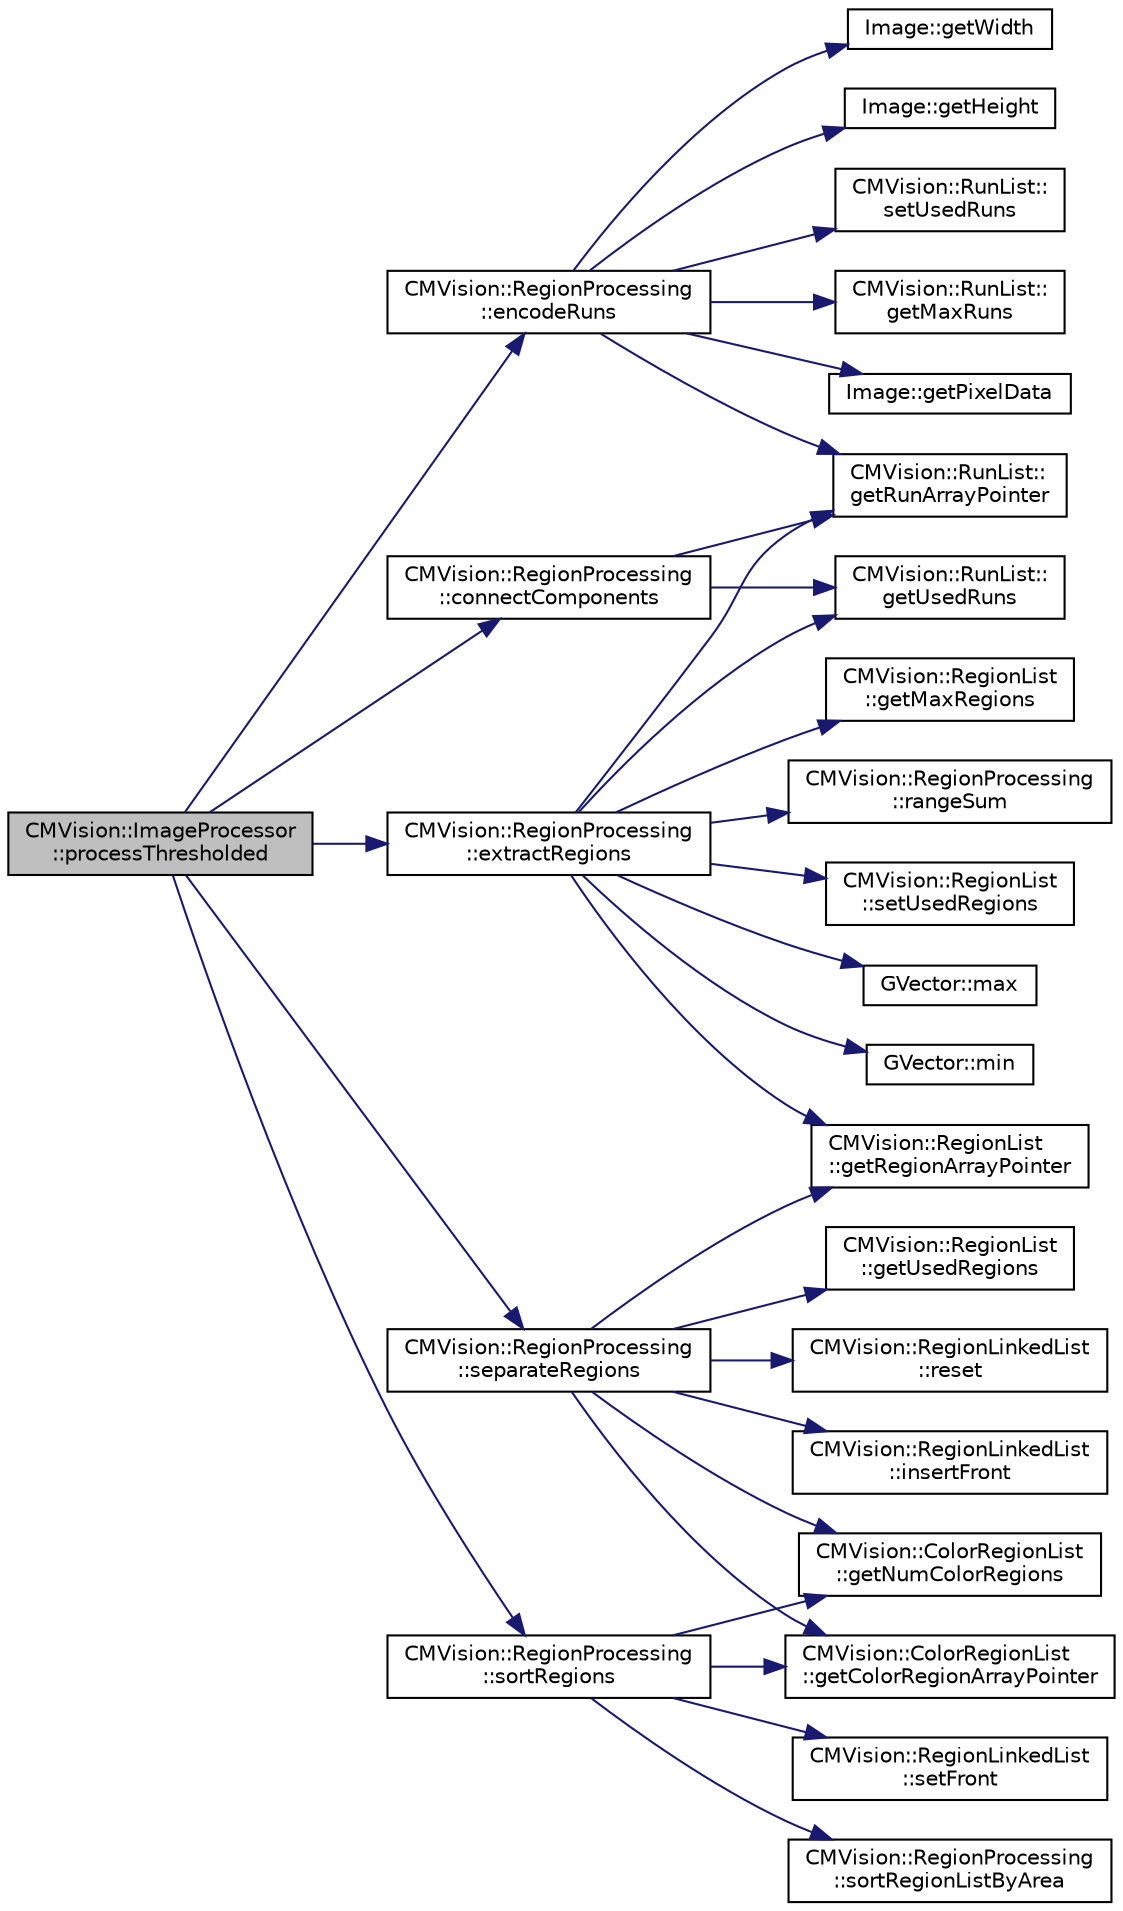 digraph "CMVision::ImageProcessor::processThresholded"
{
 // INTERACTIVE_SVG=YES
  edge [fontname="Helvetica",fontsize="10",labelfontname="Helvetica",labelfontsize="10"];
  node [fontname="Helvetica",fontsize="10",shape=record];
  rankdir="LR";
  Node1 [label="CMVision::ImageProcessor\l::processThresholded",height=0.2,width=0.4,color="black", fillcolor="grey75", style="filled", fontcolor="black"];
  Node1 -> Node2 [color="midnightblue",fontsize="10",style="solid",fontname="Helvetica"];
  Node2 [label="CMVision::RegionProcessing\l::connectComponents",height=0.2,width=0.4,color="black", fillcolor="white", style="filled",URL="$d7/d54/class_c_m_vision_1_1_region_processing.html#af660306f092cf8fa71d266fa5ad1d4c0"];
  Node2 -> Node3 [color="midnightblue",fontsize="10",style="solid",fontname="Helvetica"];
  Node3 [label="CMVision::RunList::\lgetRunArrayPointer",height=0.2,width=0.4,color="black", fillcolor="white", style="filled",URL="$d8/d9d/class_c_m_vision_1_1_run_list.html#a679d27dbef6439e188fc87d1efd0a2eb"];
  Node2 -> Node4 [color="midnightblue",fontsize="10",style="solid",fontname="Helvetica"];
  Node4 [label="CMVision::RunList::\lgetUsedRuns",height=0.2,width=0.4,color="black", fillcolor="white", style="filled",URL="$d8/d9d/class_c_m_vision_1_1_run_list.html#ab305f5b3453475ae1a454848288b09b9"];
  Node1 -> Node5 [color="midnightblue",fontsize="10",style="solid",fontname="Helvetica"];
  Node5 [label="CMVision::RegionProcessing\l::encodeRuns",height=0.2,width=0.4,color="black", fillcolor="white", style="filled",URL="$d7/d54/class_c_m_vision_1_1_region_processing.html#a2770fce8bd4ac313ee104853b5b71078"];
  Node5 -> Node6 [color="midnightblue",fontsize="10",style="solid",fontname="Helvetica"];
  Node6 [label="CMVision::RunList::\lgetMaxRuns",height=0.2,width=0.4,color="black", fillcolor="white", style="filled",URL="$d8/d9d/class_c_m_vision_1_1_run_list.html#a4b8f54e9b9774d9e22422f817f90082b"];
  Node5 -> Node3 [color="midnightblue",fontsize="10",style="solid",fontname="Helvetica"];
  Node5 -> Node7 [color="midnightblue",fontsize="10",style="solid",fontname="Helvetica"];
  Node7 [label="Image::getPixelData",height=0.2,width=0.4,color="black", fillcolor="white", style="filled",URL="$de/d73/class_image.html#adb1c63515c088b47f678251e4a47f677"];
  Node5 -> Node8 [color="midnightblue",fontsize="10",style="solid",fontname="Helvetica"];
  Node8 [label="Image::getWidth",height=0.2,width=0.4,color="black", fillcolor="white", style="filled",URL="$de/d73/class_image.html#afcc957626bd7f203422a2612547193f6"];
  Node5 -> Node9 [color="midnightblue",fontsize="10",style="solid",fontname="Helvetica"];
  Node9 [label="Image::getHeight",height=0.2,width=0.4,color="black", fillcolor="white", style="filled",URL="$de/d73/class_image.html#aada5318e6827064b9de69d2cf4eff2e3"];
  Node5 -> Node10 [color="midnightblue",fontsize="10",style="solid",fontname="Helvetica"];
  Node10 [label="CMVision::RunList::\lsetUsedRuns",height=0.2,width=0.4,color="black", fillcolor="white", style="filled",URL="$d8/d9d/class_c_m_vision_1_1_run_list.html#ad31c7bf25e804b5160a890fa56bcec9f"];
  Node1 -> Node11 [color="midnightblue",fontsize="10",style="solid",fontname="Helvetica"];
  Node11 [label="CMVision::RegionProcessing\l::extractRegions",height=0.2,width=0.4,color="black", fillcolor="white", style="filled",URL="$d7/d54/class_c_m_vision_1_1_region_processing.html#acea0393b8dcf268a49768be357b9ff18"];
  Node11 -> Node12 [color="midnightblue",fontsize="10",style="solid",fontname="Helvetica"];
  Node12 [label="CMVision::RegionList\l::getRegionArrayPointer",height=0.2,width=0.4,color="black", fillcolor="white", style="filled",URL="$d8/d42/class_c_m_vision_1_1_region_list.html#a65151b5f3e55f9f2c872c3c97743b755"];
  Node11 -> Node3 [color="midnightblue",fontsize="10",style="solid",fontname="Helvetica"];
  Node11 -> Node13 [color="midnightblue",fontsize="10",style="solid",fontname="Helvetica"];
  Node13 [label="CMVision::RegionList\l::getMaxRegions",height=0.2,width=0.4,color="black", fillcolor="white", style="filled",URL="$d8/d42/class_c_m_vision_1_1_region_list.html#a7657c1fc152c50000e0dde0ffe835cea"];
  Node11 -> Node4 [color="midnightblue",fontsize="10",style="solid",fontname="Helvetica"];
  Node11 -> Node14 [color="midnightblue",fontsize="10",style="solid",fontname="Helvetica"];
  Node14 [label="CMVision::RegionProcessing\l::rangeSum",height=0.2,width=0.4,color="black", fillcolor="white", style="filled",URL="$d7/d54/class_c_m_vision_1_1_region_processing.html#abc0007f3348b9eec0260cade9c22afb6"];
  Node11 -> Node15 [color="midnightblue",fontsize="10",style="solid",fontname="Helvetica"];
  Node15 [label="CMVision::RegionList\l::setUsedRegions",height=0.2,width=0.4,color="black", fillcolor="white", style="filled",URL="$d8/d42/class_c_m_vision_1_1_region_list.html#a917c5857ef8f9054148b76c1d23f36ce"];
  Node11 -> Node16 [color="midnightblue",fontsize="10",style="solid",fontname="Helvetica"];
  Node16 [label="GVector::max",height=0.2,width=0.4,color="black", fillcolor="white", style="filled",URL="$d5/da9/namespace_g_vector.html#a1223529a5f19606fa1f0bb39404a9ec3"];
  Node11 -> Node17 [color="midnightblue",fontsize="10",style="solid",fontname="Helvetica"];
  Node17 [label="GVector::min",height=0.2,width=0.4,color="black", fillcolor="white", style="filled",URL="$d5/da9/namespace_g_vector.html#a79b77964e0a1ea74cc1ca2048991fb73"];
  Node1 -> Node18 [color="midnightblue",fontsize="10",style="solid",fontname="Helvetica"];
  Node18 [label="CMVision::RegionProcessing\l::separateRegions",height=0.2,width=0.4,color="black", fillcolor="white", style="filled",URL="$d7/d54/class_c_m_vision_1_1_region_processing.html#a3448a33bb35e8e8c2f4a8cea68e04545"];
  Node18 -> Node19 [color="midnightblue",fontsize="10",style="solid",fontname="Helvetica"];
  Node19 [label="CMVision::RegionList\l::getUsedRegions",height=0.2,width=0.4,color="black", fillcolor="white", style="filled",URL="$d8/d42/class_c_m_vision_1_1_region_list.html#aa7ea65ae68f197c6170f3928a4a355ef"];
  Node18 -> Node12 [color="midnightblue",fontsize="10",style="solid",fontname="Helvetica"];
  Node18 -> Node20 [color="midnightblue",fontsize="10",style="solid",fontname="Helvetica"];
  Node20 [label="CMVision::ColorRegionList\l::getNumColorRegions",height=0.2,width=0.4,color="black", fillcolor="white", style="filled",URL="$d7/d03/class_c_m_vision_1_1_color_region_list.html#a48c09276db11f0776002bfd91a7d07e9"];
  Node18 -> Node21 [color="midnightblue",fontsize="10",style="solid",fontname="Helvetica"];
  Node21 [label="CMVision::ColorRegionList\l::getColorRegionArrayPointer",height=0.2,width=0.4,color="black", fillcolor="white", style="filled",URL="$d7/d03/class_c_m_vision_1_1_color_region_list.html#ace85279f810ed914cabebe7d52f5e0a6"];
  Node18 -> Node22 [color="midnightblue",fontsize="10",style="solid",fontname="Helvetica"];
  Node22 [label="CMVision::RegionLinkedList\l::reset",height=0.2,width=0.4,color="black", fillcolor="white", style="filled",URL="$d0/d31/class_c_m_vision_1_1_region_linked_list.html#a0731b260a2e65b4cbf0fd5e7659f7920"];
  Node18 -> Node23 [color="midnightblue",fontsize="10",style="solid",fontname="Helvetica"];
  Node23 [label="CMVision::RegionLinkedList\l::insertFront",height=0.2,width=0.4,color="black", fillcolor="white", style="filled",URL="$d0/d31/class_c_m_vision_1_1_region_linked_list.html#a1cd378daa464d8693f497082be936bb1"];
  Node1 -> Node24 [color="midnightblue",fontsize="10",style="solid",fontname="Helvetica"];
  Node24 [label="CMVision::RegionProcessing\l::sortRegions",height=0.2,width=0.4,color="black", fillcolor="white", style="filled",URL="$d7/d54/class_c_m_vision_1_1_region_processing.html#a1f7f8a22be13e1d4e44fe35ed5acaa8a"];
  Node24 -> Node20 [color="midnightblue",fontsize="10",style="solid",fontname="Helvetica"];
  Node24 -> Node21 [color="midnightblue",fontsize="10",style="solid",fontname="Helvetica"];
  Node24 -> Node25 [color="midnightblue",fontsize="10",style="solid",fontname="Helvetica"];
  Node25 [label="CMVision::RegionLinkedList\l::setFront",height=0.2,width=0.4,color="black", fillcolor="white", style="filled",URL="$d0/d31/class_c_m_vision_1_1_region_linked_list.html#aab48a373ed087b2639d4e0b1554e8edf"];
  Node24 -> Node26 [color="midnightblue",fontsize="10",style="solid",fontname="Helvetica"];
  Node26 [label="CMVision::RegionProcessing\l::sortRegionListByArea",height=0.2,width=0.4,color="black", fillcolor="white", style="filled",URL="$d7/d54/class_c_m_vision_1_1_region_processing.html#a078f7bd9f6f8cb295f91431b3da3c77d"];
}
